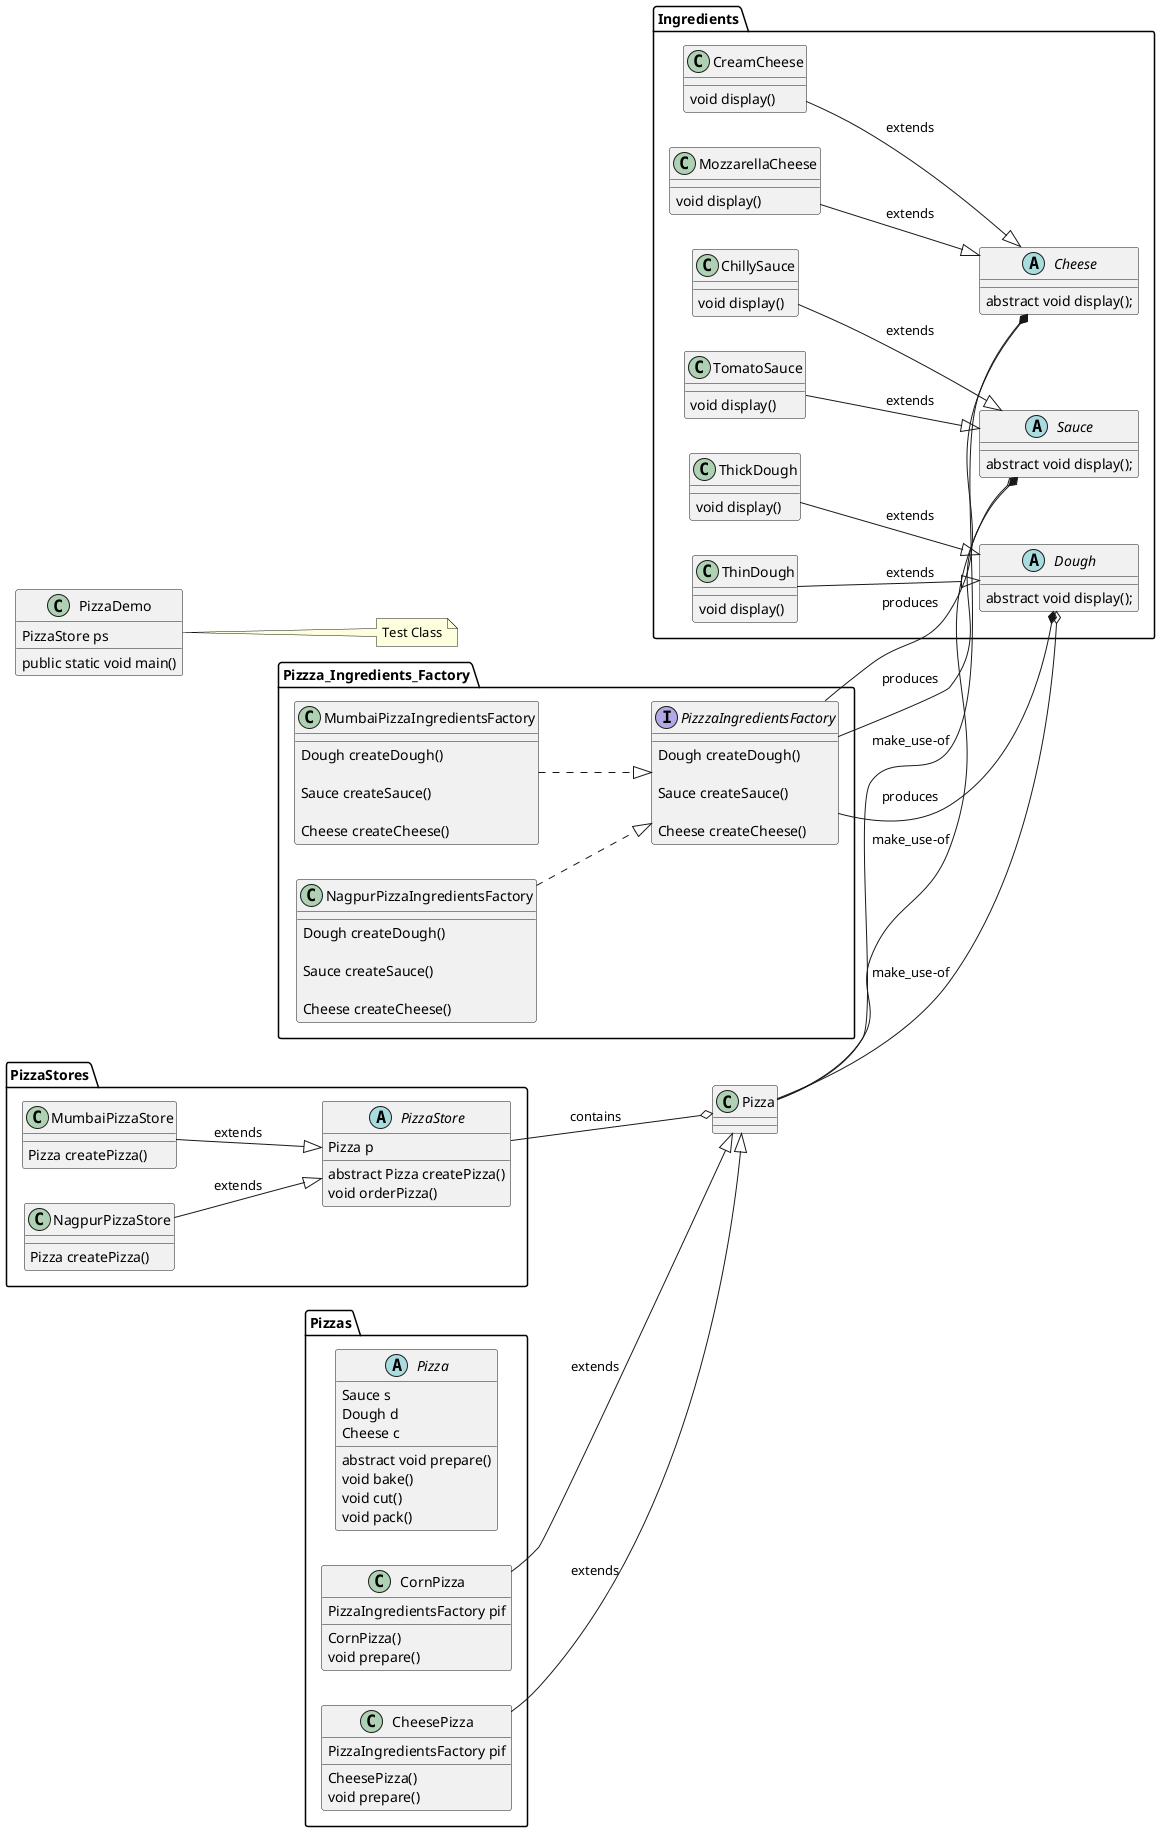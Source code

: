 @startuml
'https://plantuml.com/class-diagram

left to right direction

package PizzaStores
{

abstract class PizzaStore
{
 Pizza p
 abstract Pizza createPizza()
 void orderPizza()
}


class MumbaiPizzaStore
{
 Pizza createPizza()
}
class NagpurPizzaStore
{
Pizza createPizza()
}
}
'----------------------------------------
NagpurPizzaStore --|>  PizzaStore : extends
MumbaiPizzaStore --|>  PizzaStore : extends

package Ingredients
{
abstract class Cheese
{
abstract void display();
}
class CreamCheese
{
void display()
}
class MozzarellaCheese
{
void display()
}
abstract class Sauce
{
abstract void display();
}
class ChillySauce
{
void display()
}
class TomatoSauce
{
void display()
}
abstract class Dough
{
abstract void display();
}
class ThickDough
{
void display()
}
class ThinDough
{
void display()
}
}

Pizza --o Sauce : make_use-of
Pizza --o Dough : make_use-of
Pizza --o Cheese : make_use-of


CreamCheese --|> Cheese : extends
MozzarellaCheese --|> Cheese : extends
TomatoSauce --|> Sauce : extends
ChillySauce --|> Sauce : extends
ThickDough --|> Dough : extends
ThinDough --|> Dough : extends


'---------------------------------
package Pizzza_Ingredients_Factory{

interface PizzzaIngredientsFactory
{
    Dough createDough()

     Sauce createSauce()

     Cheese createCheese()
}
class MumbaiPizzaIngredientsFactory
{
  Dough createDough()

     Sauce createSauce()

     Cheese createCheese()
}
class NagpurPizzaIngredientsFactory
{
  Dough createDough()

     Sauce createSauce()

     Cheese createCheese()
}

}
MumbaiPizzaIngredientsFactory ..|> PizzzaIngredientsFactory
NagpurPizzaIngredientsFactory ..|> PizzzaIngredientsFactory

PizzzaIngredientsFactory --* Sauce : produces
PizzzaIngredientsFactory --* Dough : produces
PizzzaIngredientsFactory --* Cheese : produces

'-------------------------------------
package Pizzas
{
abstract class Pizza
{
  Sauce s
     Dough d
     Cheese c
     abstract void prepare()
     void bake()
     void cut()
     void pack()

}

class CornPizza
{
PizzaIngredientsFactory pif
CornPizza()
void prepare()
}
class CheesePizza
{
  PizzaIngredientsFactory pif
  CheesePizza()
  void prepare()
}
}
'-----------------------------------

CornPizza --|>  Pizza : extends
CheesePizza --|>  Pizza : extends



class PizzaDemo
{
PizzaStore ps
public static void main()
}
note right : Test Class


PizzaStore --o Pizza : contains


@enduml